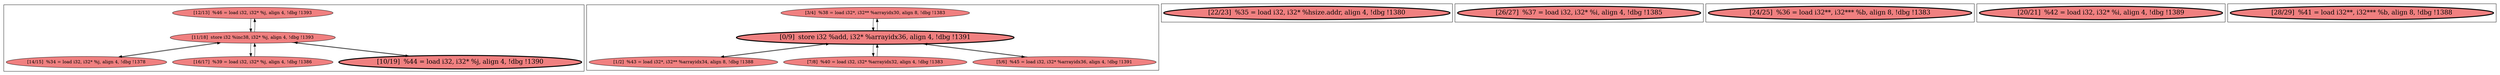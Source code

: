 
digraph G {





subgraph cluster6 {


node585 [fillcolor=lightcoral,label="[12/13]  %46 = load i32, i32* %j, align 4, !dbg !1393",shape=ellipse,style=filled ]
node584 [fillcolor=lightcoral,label="[14/15]  %34 = load i32, i32* %j, align 4, !dbg !1378",shape=ellipse,style=filled ]
node586 [fillcolor=lightcoral,label="[11/18]  store i32 %inc38, i32* %j, align 4, !dbg !1393",shape=ellipse,style=filled ]
node582 [fillcolor=lightcoral,label="[16/17]  %39 = load i32, i32* %j, align 4, !dbg !1386",shape=ellipse,style=filled ]
node583 [penwidth=3.0,fontsize=20,fillcolor=lightcoral,label="[10/19]  %44 = load i32, i32* %j, align 4, !dbg !1390",shape=ellipse,style=filled ]

node585->node586 [ ]
node586->node585 [ ]
node586->node583 [ ]
node583->node586 [ ]
node586->node584 [ ]
node582->node586 [ ]
node586->node582 [ ]
node584->node586 [ ]


}

subgraph cluster0 {


node575 [fillcolor=lightcoral,label="[3/4]  %38 = load i32*, i32** %arrayidx30, align 8, !dbg !1383",shape=ellipse,style=filled ]
node574 [penwidth=3.0,fontsize=20,fillcolor=lightcoral,label="[0/9]  store i32 %add, i32* %arrayidx36, align 4, !dbg !1391",shape=ellipse,style=filled ]
node576 [fillcolor=lightcoral,label="[1/2]  %43 = load i32*, i32** %arrayidx34, align 8, !dbg !1388",shape=ellipse,style=filled ]
node572 [fillcolor=lightcoral,label="[7/8]  %40 = load i32, i32* %arrayidx32, align 4, !dbg !1383",shape=ellipse,style=filled ]
node573 [fillcolor=lightcoral,label="[5/6]  %45 = load i32, i32* %arrayidx36, align 4, !dbg !1391",shape=ellipse,style=filled ]

node574->node576 [ ]
node576->node574 [ ]
node573->node574 [ ]
node572->node574 [ ]
node574->node575 [ ]
node574->node572 [ ]
node574->node573 [ ]
node575->node574 [ ]


}

subgraph cluster5 {


node581 [penwidth=3.0,fontsize=20,fillcolor=lightcoral,label="[22/23]  %35 = load i32, i32* %hsize.addr, align 4, !dbg !1380",shape=ellipse,style=filled ]



}

subgraph cluster1 {


node577 [penwidth=3.0,fontsize=20,fillcolor=lightcoral,label="[26/27]  %37 = load i32, i32* %i, align 4, !dbg !1385",shape=ellipse,style=filled ]



}

subgraph cluster2 {


node578 [penwidth=3.0,fontsize=20,fillcolor=lightcoral,label="[24/25]  %36 = load i32**, i32*** %b, align 8, !dbg !1383",shape=ellipse,style=filled ]



}

subgraph cluster3 {


node579 [penwidth=3.0,fontsize=20,fillcolor=lightcoral,label="[20/21]  %42 = load i32, i32* %i, align 4, !dbg !1389",shape=ellipse,style=filled ]



}

subgraph cluster4 {


node580 [penwidth=3.0,fontsize=20,fillcolor=lightcoral,label="[28/29]  %41 = load i32**, i32*** %b, align 8, !dbg !1388",shape=ellipse,style=filled ]



}

}
